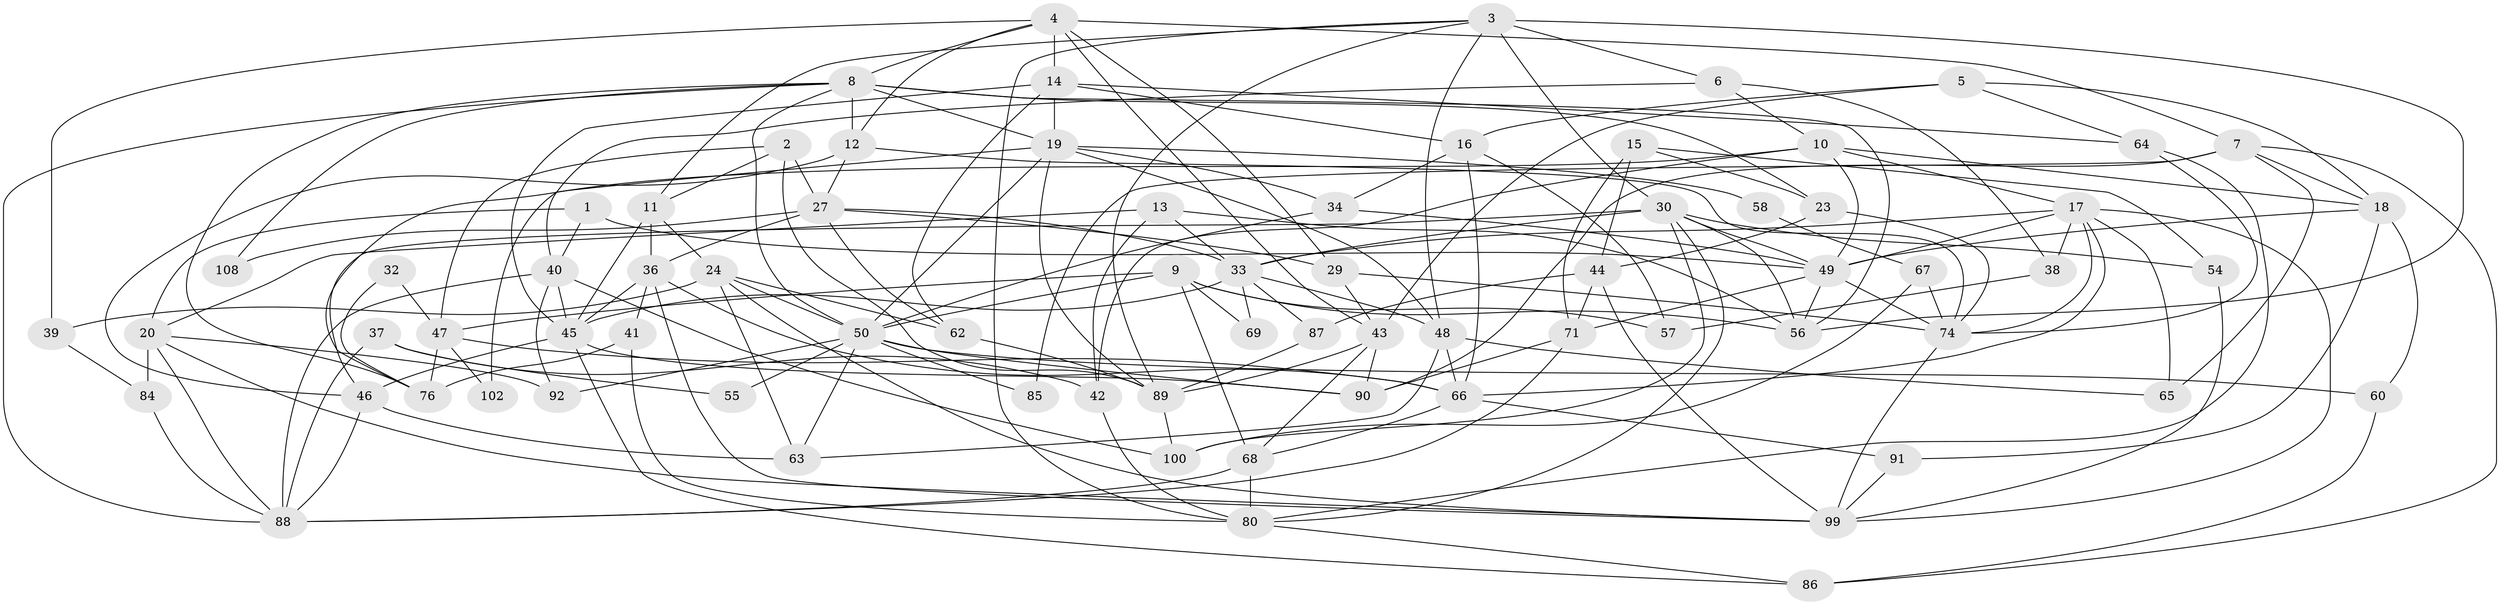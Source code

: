 // Generated by graph-tools (version 1.1) at 2025/52/02/27/25 19:52:02]
// undirected, 74 vertices, 185 edges
graph export_dot {
graph [start="1"]
  node [color=gray90,style=filled];
  1;
  2;
  3 [super="+52"];
  4 [super="+28"];
  5 [super="+77"];
  6 [super="+26"];
  7 [super="+75"];
  8 [super="+83"];
  9 [super="+98"];
  10 [super="+107"];
  11 [super="+72"];
  12 [super="+61"];
  13;
  14 [super="+79"];
  15 [super="+110"];
  16;
  17 [super="+73"];
  18 [super="+25"];
  19 [super="+21"];
  20 [super="+22"];
  23;
  24 [super="+31"];
  27 [super="+112"];
  29;
  30 [super="+35"];
  32;
  33 [super="+82"];
  34;
  36 [super="+115"];
  37;
  38;
  39;
  40 [super="+81"];
  41;
  42;
  43 [super="+103"];
  44 [super="+101"];
  45 [super="+104"];
  46 [super="+51"];
  47 [super="+114"];
  48 [super="+53"];
  49 [super="+111"];
  50 [super="+70"];
  54;
  55;
  56 [super="+59"];
  57 [super="+78"];
  58;
  60 [super="+97"];
  62;
  63;
  64 [super="+109"];
  65;
  66 [super="+94"];
  67;
  68;
  69;
  71 [super="+93"];
  74 [super="+105"];
  76;
  80 [super="+95"];
  84;
  85;
  86;
  87;
  88 [super="+96"];
  89 [super="+113"];
  90;
  91;
  92;
  99 [super="+106"];
  100;
  102;
  108;
  1 -- 40;
  1 -- 49;
  1 -- 20;
  2 -- 11;
  2 -- 47;
  2 -- 89;
  2 -- 27;
  3 -- 89;
  3 -- 56;
  3 -- 30 [weight=2];
  3 -- 48;
  3 -- 6;
  3 -- 11;
  3 -- 80;
  4 -- 12;
  4 -- 39;
  4 -- 8;
  4 -- 7;
  4 -- 43;
  4 -- 29;
  4 -- 14;
  5 -- 16;
  5 -- 18;
  5 -- 64;
  5 -- 43;
  6 -- 38;
  6 -- 40;
  6 -- 10;
  7 -- 90;
  7 -- 86;
  7 -- 65;
  7 -- 85;
  7 -- 18;
  8 -- 19;
  8 -- 76;
  8 -- 12;
  8 -- 23;
  8 -- 108;
  8 -- 88;
  8 -- 56;
  8 -- 50;
  9 -- 56;
  9 -- 69;
  9 -- 68;
  9 -- 47;
  9 -- 57;
  9 -- 50;
  10 -- 42;
  10 -- 18;
  10 -- 49;
  10 -- 17;
  10 -- 76;
  11 -- 36;
  11 -- 24;
  11 -- 45;
  12 -- 46;
  12 -- 74;
  12 -- 27;
  13 -- 20;
  13 -- 42;
  13 -- 33;
  13 -- 56;
  14 -- 16;
  14 -- 64;
  14 -- 62;
  14 -- 45;
  14 -- 19;
  15 -- 23;
  15 -- 71;
  15 -- 54;
  15 -- 44;
  16 -- 34;
  16 -- 66;
  16 -- 57;
  17 -- 74;
  17 -- 65;
  17 -- 99;
  17 -- 49;
  17 -- 66;
  17 -- 38;
  17 -- 33;
  18 -- 91;
  18 -- 49;
  18 -- 60;
  19 -- 34;
  19 -- 58;
  19 -- 89;
  19 -- 48 [weight=2];
  19 -- 102;
  19 -- 50;
  20 -- 88;
  20 -- 84;
  20 -- 99;
  20 -- 92;
  23 -- 44;
  23 -- 74;
  24 -- 63;
  24 -- 50;
  24 -- 99;
  24 -- 62;
  24 -- 39;
  27 -- 29;
  27 -- 62;
  27 -- 36;
  27 -- 33;
  27 -- 108;
  29 -- 43;
  29 -- 74;
  30 -- 56;
  30 -- 33;
  30 -- 54;
  30 -- 80;
  30 -- 100;
  30 -- 46;
  30 -- 49;
  32 -- 76;
  32 -- 47;
  33 -- 69;
  33 -- 48;
  33 -- 87;
  33 -- 45;
  34 -- 49;
  34 -- 50;
  36 -- 41;
  36 -- 45;
  36 -- 99;
  36 -- 66;
  37 -- 42;
  37 -- 55;
  37 -- 88;
  38 -- 57;
  39 -- 84;
  40 -- 92;
  40 -- 45;
  40 -- 100;
  40 -- 88;
  41 -- 76;
  41 -- 80;
  42 -- 80;
  43 -- 90;
  43 -- 89;
  43 -- 68;
  44 -- 87;
  44 -- 99;
  44 -- 71;
  45 -- 86;
  45 -- 90;
  45 -- 46;
  46 -- 63;
  46 -- 88;
  47 -- 66;
  47 -- 102;
  47 -- 76;
  48 -- 65;
  48 -- 66;
  48 -- 63;
  49 -- 56;
  49 -- 71;
  49 -- 74;
  50 -- 55;
  50 -- 92;
  50 -- 85;
  50 -- 90;
  50 -- 60;
  50 -- 63;
  54 -- 99;
  58 -- 67;
  60 -- 86;
  62 -- 89;
  64 -- 74;
  64 -- 80;
  66 -- 68;
  66 -- 91;
  67 -- 100;
  67 -- 74;
  68 -- 80;
  68 -- 88;
  71 -- 90;
  71 -- 88;
  74 -- 99;
  80 -- 86;
  84 -- 88;
  87 -- 89;
  89 -- 100;
  91 -- 99;
}
